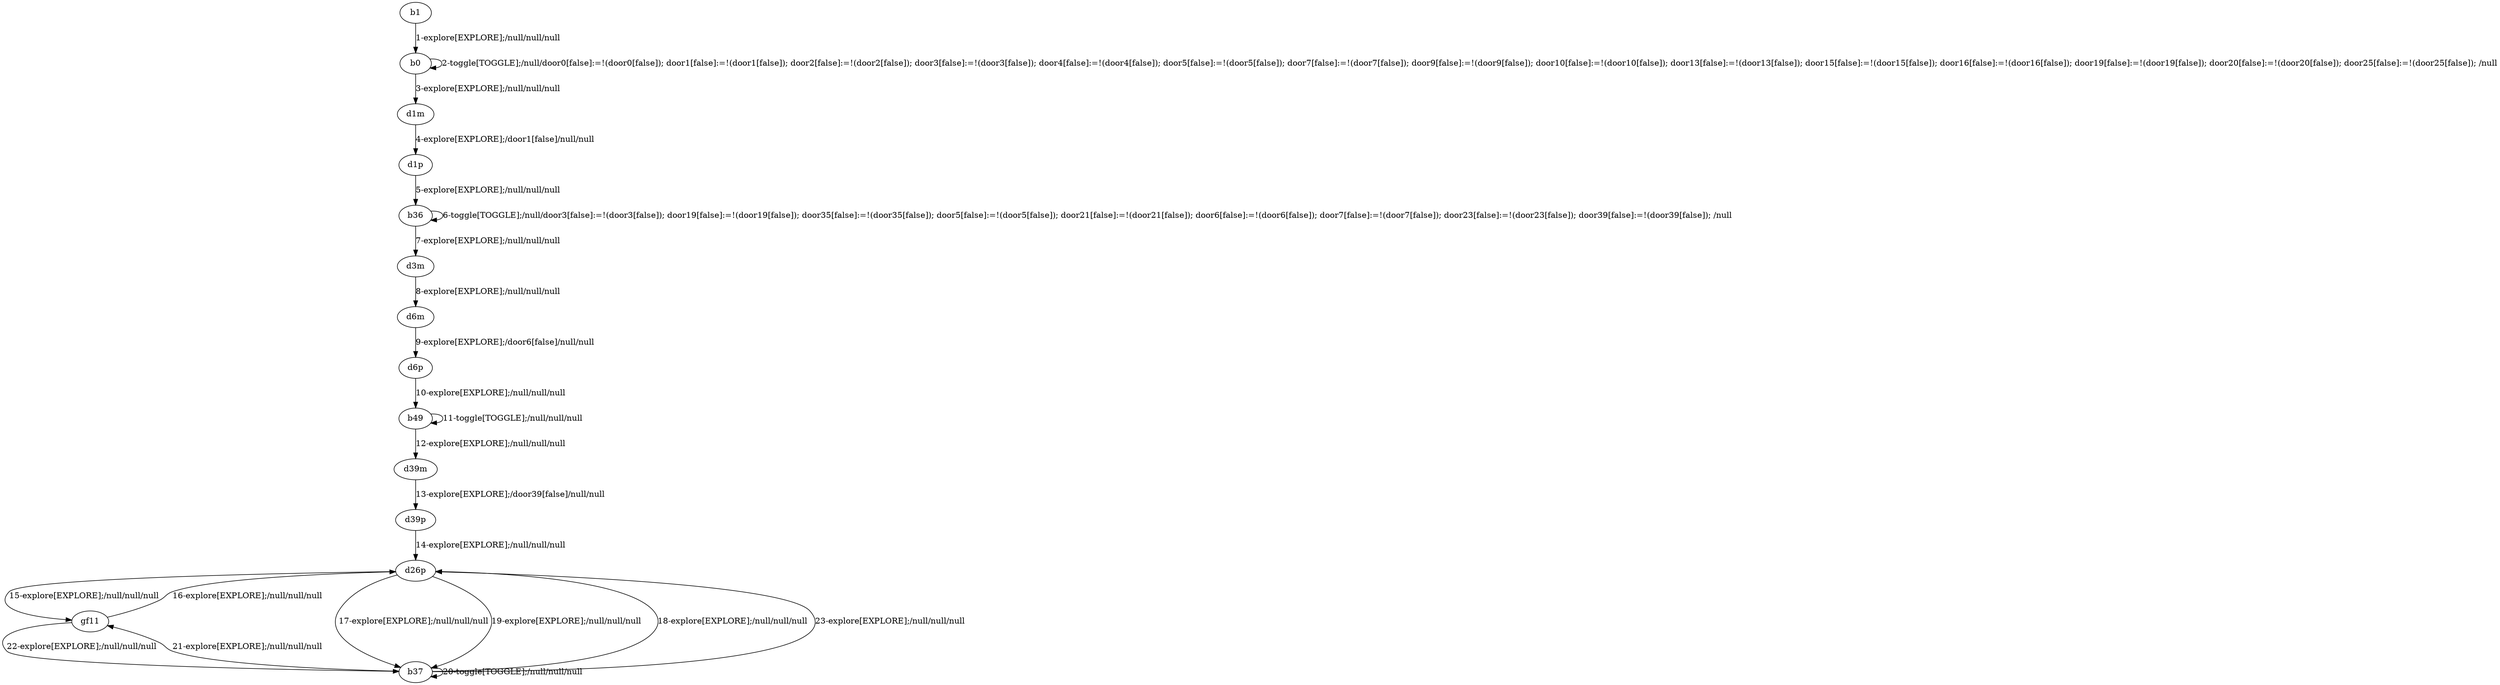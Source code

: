 # Total number of goals covered by this test: 2
# gf11 --> d26p
# d26p --> gf11

digraph g {
"b1" -> "b0" [label = "1-explore[EXPLORE];/null/null/null"];
"b0" -> "b0" [label = "2-toggle[TOGGLE];/null/door0[false]:=!(door0[false]); door1[false]:=!(door1[false]); door2[false]:=!(door2[false]); door3[false]:=!(door3[false]); door4[false]:=!(door4[false]); door5[false]:=!(door5[false]); door7[false]:=!(door7[false]); door9[false]:=!(door9[false]); door10[false]:=!(door10[false]); door13[false]:=!(door13[false]); door15[false]:=!(door15[false]); door16[false]:=!(door16[false]); door19[false]:=!(door19[false]); door20[false]:=!(door20[false]); door25[false]:=!(door25[false]); /null"];
"b0" -> "d1m" [label = "3-explore[EXPLORE];/null/null/null"];
"d1m" -> "d1p" [label = "4-explore[EXPLORE];/door1[false]/null/null"];
"d1p" -> "b36" [label = "5-explore[EXPLORE];/null/null/null"];
"b36" -> "b36" [label = "6-toggle[TOGGLE];/null/door3[false]:=!(door3[false]); door19[false]:=!(door19[false]); door35[false]:=!(door35[false]); door5[false]:=!(door5[false]); door21[false]:=!(door21[false]); door6[false]:=!(door6[false]); door7[false]:=!(door7[false]); door23[false]:=!(door23[false]); door39[false]:=!(door39[false]); /null"];
"b36" -> "d3m" [label = "7-explore[EXPLORE];/null/null/null"];
"d3m" -> "d6m" [label = "8-explore[EXPLORE];/null/null/null"];
"d6m" -> "d6p" [label = "9-explore[EXPLORE];/door6[false]/null/null"];
"d6p" -> "b49" [label = "10-explore[EXPLORE];/null/null/null"];
"b49" -> "b49" [label = "11-toggle[TOGGLE];/null/null/null"];
"b49" -> "d39m" [label = "12-explore[EXPLORE];/null/null/null"];
"d39m" -> "d39p" [label = "13-explore[EXPLORE];/door39[false]/null/null"];
"d39p" -> "d26p" [label = "14-explore[EXPLORE];/null/null/null"];
"d26p" -> "gf11" [label = "15-explore[EXPLORE];/null/null/null"];
"gf11" -> "d26p" [label = "16-explore[EXPLORE];/null/null/null"];
"d26p" -> "b37" [label = "17-explore[EXPLORE];/null/null/null"];
"b37" -> "d26p" [label = "18-explore[EXPLORE];/null/null/null"];
"d26p" -> "b37" [label = "19-explore[EXPLORE];/null/null/null"];
"b37" -> "b37" [label = "20-toggle[TOGGLE];/null/null/null"];
"b37" -> "gf11" [label = "21-explore[EXPLORE];/null/null/null"];
"gf11" -> "b37" [label = "22-explore[EXPLORE];/null/null/null"];
"b37" -> "d26p" [label = "23-explore[EXPLORE];/null/null/null"];
}